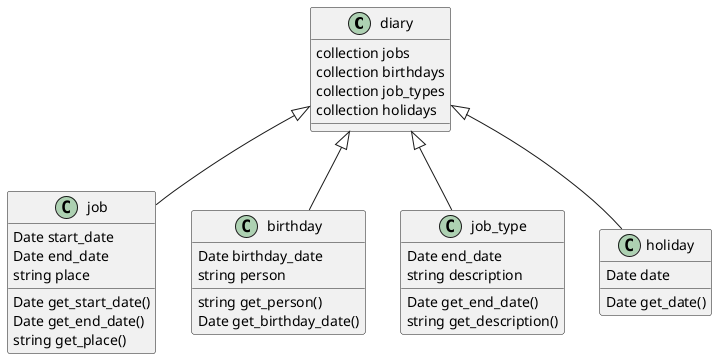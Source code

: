 @startuml
class diary{
collection jobs
collection birthdays
collection job_types
collection holidays

}

class job{
Date start_date
Date end_date
string place
Date get_start_date()
Date get_end_date()
string get_place()

}

class birthday{
Date birthday_date
string person
string get_person()
Date get_birthday_date()
}

class job_type{
Date end_date
string description
Date get_end_date()
string get_description()
}

class holiday{
Date date
Date get_date()
}


diary <|-- job
diary <|-- birthday
diary <|-- holiday
diary <|-- job_type
@enduml